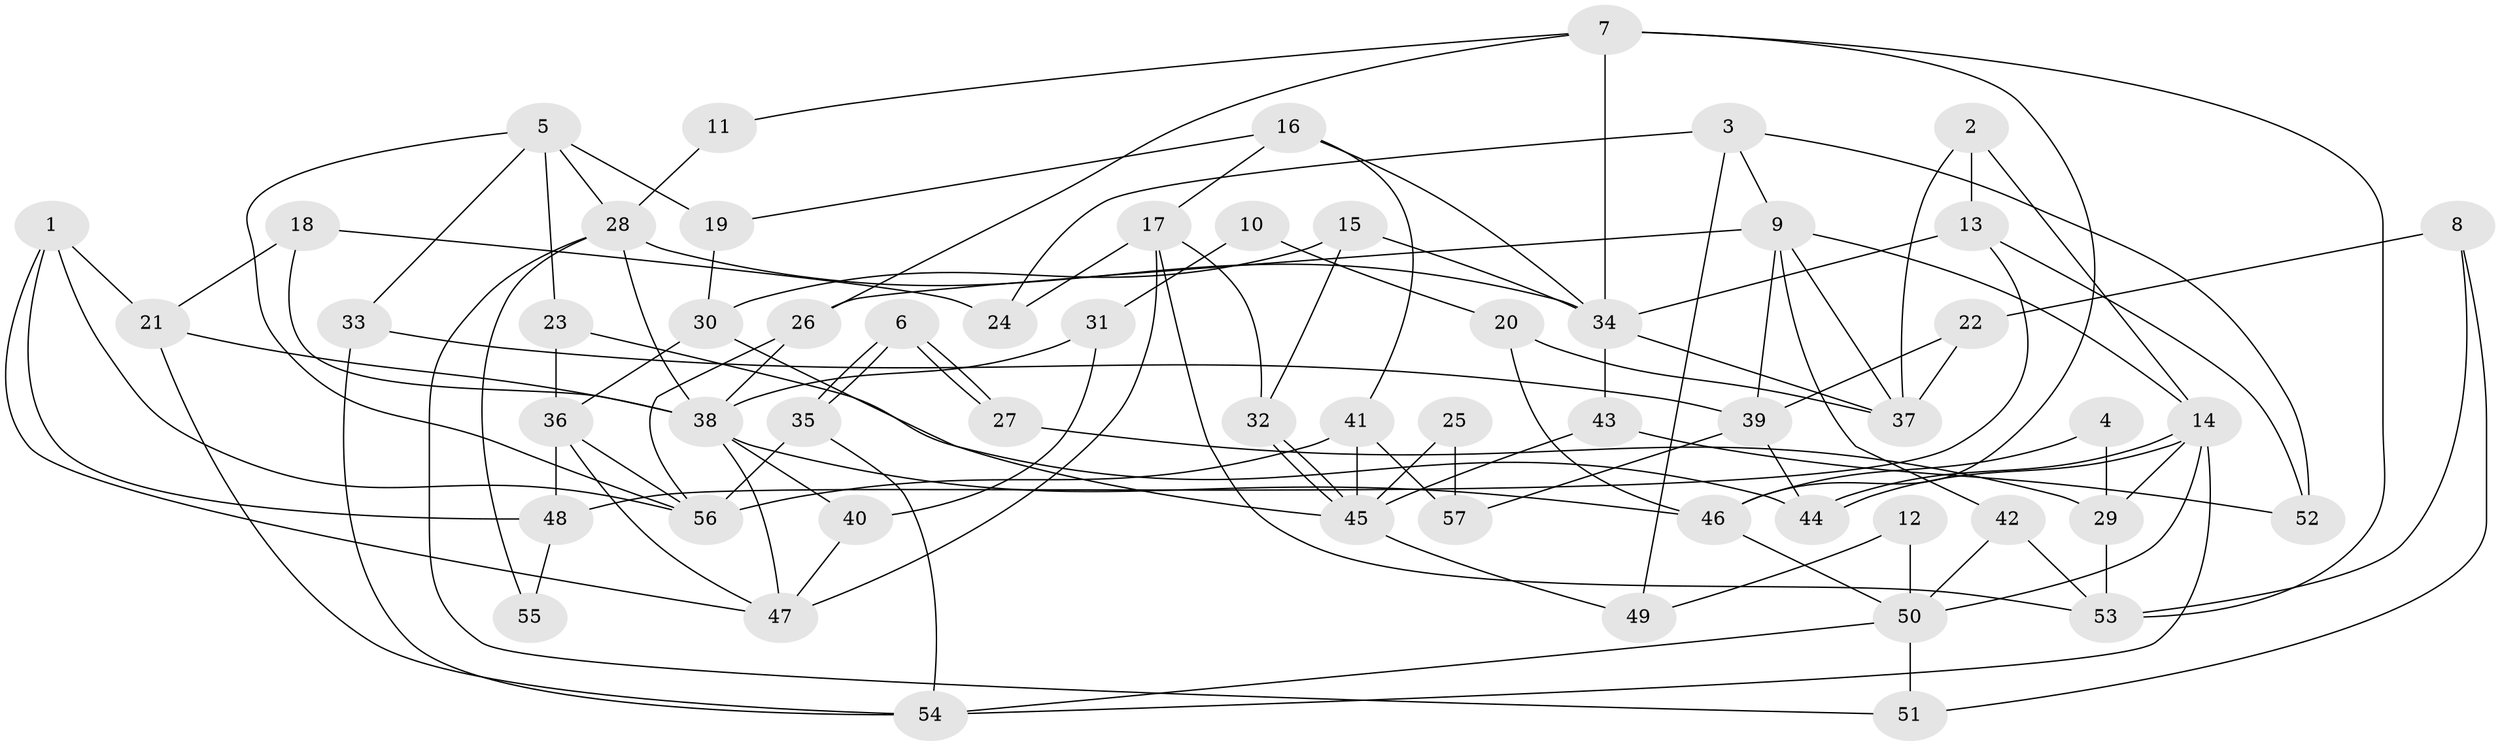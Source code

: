 // coarse degree distribution, {2: 0.1111111111111111, 3: 0.16666666666666666, 6: 0.2777777777777778, 4: 0.05555555555555555, 5: 0.2222222222222222, 8: 0.1111111111111111, 9: 0.05555555555555555}
// Generated by graph-tools (version 1.1) at 2025/37/03/04/25 23:37:04]
// undirected, 57 vertices, 114 edges
graph export_dot {
  node [color=gray90,style=filled];
  1;
  2;
  3;
  4;
  5;
  6;
  7;
  8;
  9;
  10;
  11;
  12;
  13;
  14;
  15;
  16;
  17;
  18;
  19;
  20;
  21;
  22;
  23;
  24;
  25;
  26;
  27;
  28;
  29;
  30;
  31;
  32;
  33;
  34;
  35;
  36;
  37;
  38;
  39;
  40;
  41;
  42;
  43;
  44;
  45;
  46;
  47;
  48;
  49;
  50;
  51;
  52;
  53;
  54;
  55;
  56;
  57;
  1 -- 47;
  1 -- 56;
  1 -- 21;
  1 -- 48;
  2 -- 14;
  2 -- 13;
  2 -- 37;
  3 -- 24;
  3 -- 9;
  3 -- 49;
  3 -- 52;
  4 -- 46;
  4 -- 29;
  5 -- 28;
  5 -- 23;
  5 -- 19;
  5 -- 33;
  5 -- 56;
  6 -- 27;
  6 -- 27;
  6 -- 35;
  6 -- 35;
  7 -- 26;
  7 -- 34;
  7 -- 11;
  7 -- 46;
  7 -- 53;
  8 -- 22;
  8 -- 53;
  8 -- 51;
  9 -- 14;
  9 -- 37;
  9 -- 26;
  9 -- 39;
  9 -- 42;
  10 -- 20;
  10 -- 31;
  11 -- 28;
  12 -- 49;
  12 -- 50;
  13 -- 48;
  13 -- 34;
  13 -- 52;
  14 -- 44;
  14 -- 44;
  14 -- 54;
  14 -- 29;
  14 -- 50;
  15 -- 32;
  15 -- 30;
  15 -- 34;
  16 -- 34;
  16 -- 19;
  16 -- 17;
  16 -- 41;
  17 -- 53;
  17 -- 24;
  17 -- 32;
  17 -- 47;
  18 -- 21;
  18 -- 38;
  18 -- 24;
  19 -- 30;
  20 -- 46;
  20 -- 37;
  21 -- 38;
  21 -- 54;
  22 -- 39;
  22 -- 37;
  23 -- 44;
  23 -- 36;
  25 -- 57;
  25 -- 45;
  26 -- 56;
  26 -- 38;
  27 -- 29;
  28 -- 34;
  28 -- 51;
  28 -- 38;
  28 -- 55;
  29 -- 53;
  30 -- 36;
  30 -- 45;
  31 -- 40;
  31 -- 38;
  32 -- 45;
  32 -- 45;
  33 -- 54;
  33 -- 39;
  34 -- 43;
  34 -- 37;
  35 -- 54;
  35 -- 56;
  36 -- 56;
  36 -- 47;
  36 -- 48;
  38 -- 40;
  38 -- 46;
  38 -- 47;
  39 -- 44;
  39 -- 57;
  40 -- 47;
  41 -- 56;
  41 -- 45;
  41 -- 57;
  42 -- 50;
  42 -- 53;
  43 -- 52;
  43 -- 45;
  45 -- 49;
  46 -- 50;
  48 -- 55;
  50 -- 51;
  50 -- 54;
}
